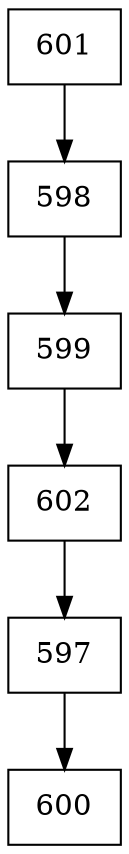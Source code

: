 digraph G {
  node [shape=record];
  node0 [label="{601}"];
  node0 -> node1;
  node1 [label="{598}"];
  node1 -> node2;
  node2 [label="{599}"];
  node2 -> node3;
  node3 [label="{602}"];
  node3 -> node4;
  node4 [label="{597}"];
  node4 -> node5;
  node5 [label="{600}"];
}
